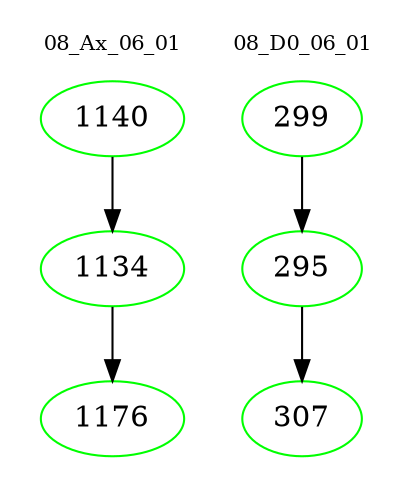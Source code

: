 digraph{
subgraph cluster_0 {
color = white
label = "08_Ax_06_01";
fontsize=10;
T0_1140 [label="1140", color="green"]
T0_1140 -> T0_1134 [color="black"]
T0_1134 [label="1134", color="green"]
T0_1134 -> T0_1176 [color="black"]
T0_1176 [label="1176", color="green"]
}
subgraph cluster_1 {
color = white
label = "08_D0_06_01";
fontsize=10;
T1_299 [label="299", color="green"]
T1_299 -> T1_295 [color="black"]
T1_295 [label="295", color="green"]
T1_295 -> T1_307 [color="black"]
T1_307 [label="307", color="green"]
}
}
